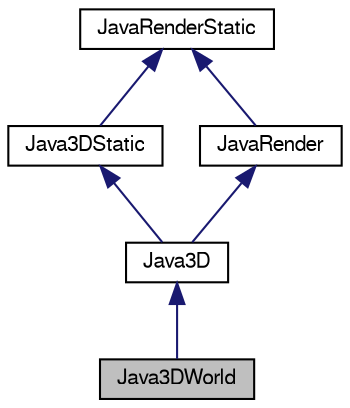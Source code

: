 digraph G
{
  bgcolor="transparent";
  edge [fontname="FreeSans",fontsize=10,labelfontname="FreeSans",labelfontsize=10];
  node [fontname="FreeSans",fontsize=10,shape=record];
  Node1 [label="Java3DWorld",height=0.2,width=0.4,color="black", fillcolor="grey75", style="filled" fontcolor="black"];
  Node2 -> Node1 [dir=back,color="midnightblue",fontsize=10,style="solid",fontname="FreeSans"];
  Node2 [label="Java3D",height=0.2,width=0.4,color="black",URL="$class_java3_d.html",tooltip="3D オブジェクト(空間 Java3DWorld, モデル Java3DModel)の抽象クラス。..."];
  Node3 -> Node2 [dir=back,color="midnightblue",fontsize=10,style="solid",fontname="FreeSans"];
  Node3 [label="Java3DStatic",height=0.2,width=0.4,color="black",URL="$class_java3_d_static.html",tooltip="3D オブジェクト(空間 Java3DWorld, モデル Java3DModel)の抽象クラス。..."];
  Node4 -> Node3 [dir=back,color="midnightblue",fontsize=10,style="solid",fontname="FreeSans"];
  Node4 [label="JavaRenderStatic",height=0.2,width=0.4,color="black",URL="$class_java_render_static.html",tooltip="レンダインターフェース。"];
  Node5 -> Node2 [dir=back,color="midnightblue",fontsize=10,style="solid",fontname="FreeSans"];
  Node5 [label="JavaRender",height=0.2,width=0.4,color="black",URL="$class_java_render.html",tooltip="レンダインターフェース。"];
  Node4 -> Node5 [dir=back,color="midnightblue",fontsize=10,style="solid",fontname="FreeSans"];
}
